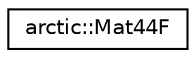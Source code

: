 digraph "Graphical Class Hierarchy"
{
 // LATEX_PDF_SIZE
  edge [fontname="Helvetica",fontsize="10",labelfontname="Helvetica",labelfontsize="10"];
  node [fontname="Helvetica",fontsize="10",shape=record];
  rankdir="LR";
  Node0 [label="arctic::Mat44F",height=0.2,width=0.4,color="black", fillcolor="white", style="filled",URL="$structarctic_1_1_mat44_f.html",tooltip=" "];
}
